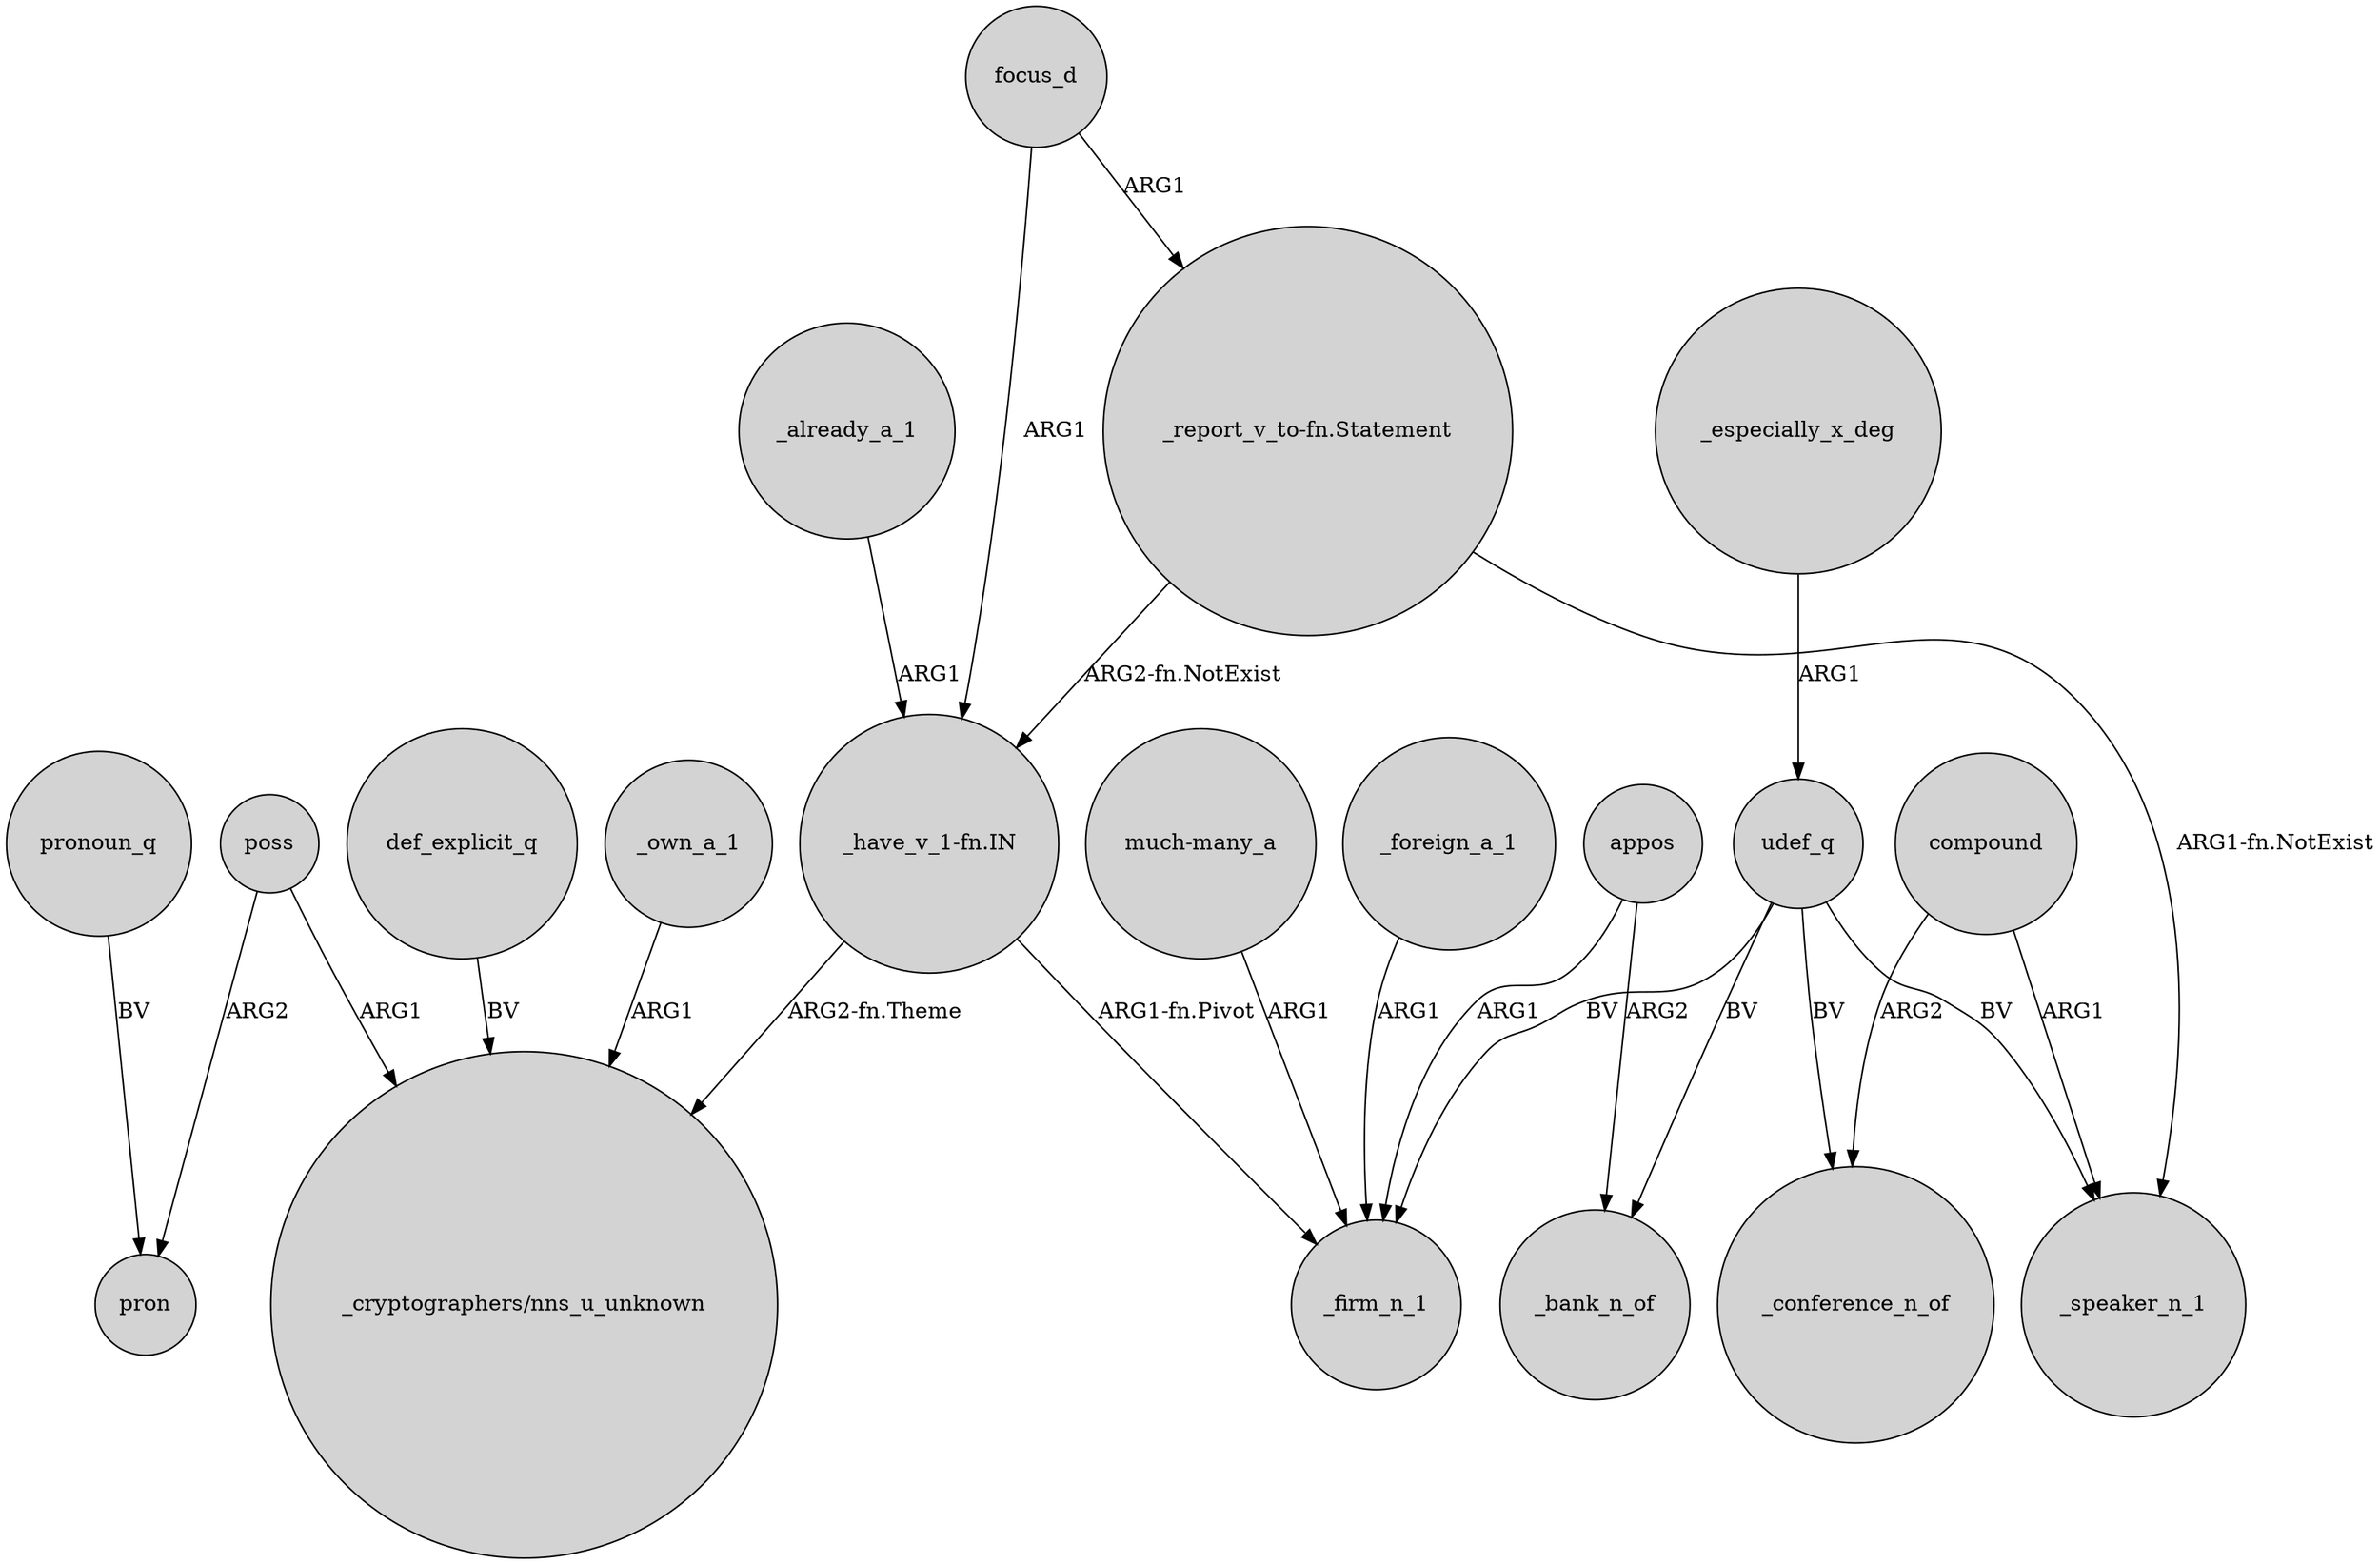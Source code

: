 digraph {
	node [shape=circle style=filled]
	focus_d -> "_have_v_1-fn.IN" [label=ARG1]
	"_report_v_to-fn.Statement" -> "_have_v_1-fn.IN" [label="ARG2-fn.NotExist"]
	focus_d -> "_report_v_to-fn.Statement" [label=ARG1]
	appos -> _bank_n_of [label=ARG2]
	poss -> pron [label=ARG2]
	udef_q -> _conference_n_of [label=BV]
	udef_q -> _speaker_n_1 [label=BV]
	compound -> _conference_n_of [label=ARG2]
	"_have_v_1-fn.IN" -> "_cryptographers/nns_u_unknown" [label="ARG2-fn.Theme"]
	udef_q -> _firm_n_1 [label=BV]
	"_have_v_1-fn.IN" -> _firm_n_1 [label="ARG1-fn.Pivot"]
	compound -> _speaker_n_1 [label=ARG1]
	"_report_v_to-fn.Statement" -> _speaker_n_1 [label="ARG1-fn.NotExist"]
	_already_a_1 -> "_have_v_1-fn.IN" [label=ARG1]
	pronoun_q -> pron [label=BV]
	_especially_x_deg -> udef_q [label=ARG1]
	poss -> "_cryptographers/nns_u_unknown" [label=ARG1]
	_own_a_1 -> "_cryptographers/nns_u_unknown" [label=ARG1]
	_foreign_a_1 -> _firm_n_1 [label=ARG1]
	def_explicit_q -> "_cryptographers/nns_u_unknown" [label=BV]
	"much-many_a" -> _firm_n_1 [label=ARG1]
	udef_q -> _bank_n_of [label=BV]
	appos -> _firm_n_1 [label=ARG1]
}
